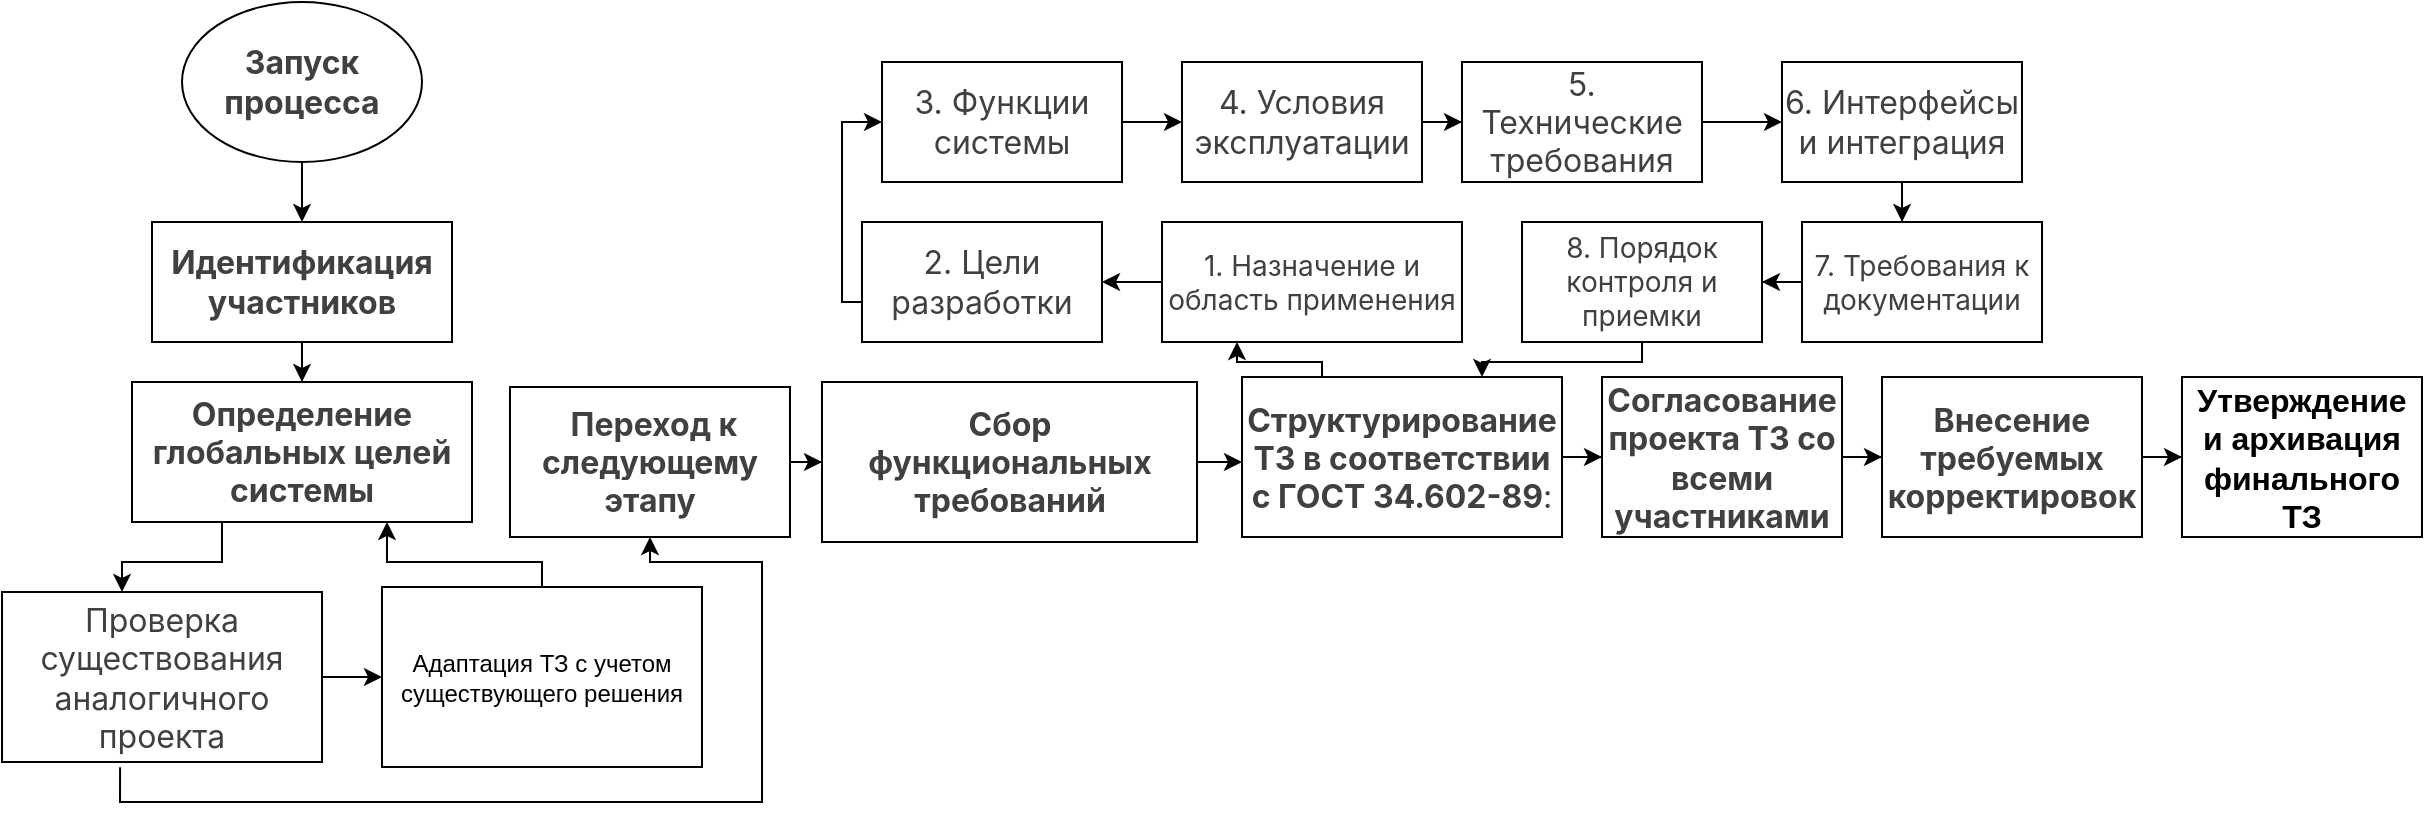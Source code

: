 <mxfile version="26.2.14">
  <diagram name="Page-1" id="wqV3Y6xkF1rhMXLYV5Ee">
    <mxGraphModel dx="1587" dy="751" grid="1" gridSize="10" guides="1" tooltips="1" connect="1" arrows="1" fold="1" page="1" pageScale="1" pageWidth="827" pageHeight="1169" math="0" shadow="0">
      <root>
        <mxCell id="0" />
        <mxCell id="1" parent="0" />
        <mxCell id="q3N5eMRcA1RkEn3lRo9f-4" value="" style="edgeStyle=orthogonalEdgeStyle;rounded=0;orthogonalLoop=1;jettySize=auto;html=1;" edge="1" parent="1" source="q3N5eMRcA1RkEn3lRo9f-1" target="q3N5eMRcA1RkEn3lRo9f-3">
          <mxGeometry relative="1" as="geometry" />
        </mxCell>
        <mxCell id="q3N5eMRcA1RkEn3lRo9f-1" value="&lt;strong style=&quot;color: rgb(64, 64, 64); font-family: DeepSeek-CJK-patch, Inter, system-ui, -apple-system, BlinkMacSystemFont, &amp;quot;Segoe UI&amp;quot;, Roboto, &amp;quot;Noto Sans&amp;quot;, Ubuntu, Cantarell, &amp;quot;Helvetica Neue&amp;quot;, Oxygen, &amp;quot;Open Sans&amp;quot;, sans-serif; font-size: 16.002px; text-align: left; background-color: rgb(255, 255, 255);&quot;&gt;Идентификация участников&lt;/strong&gt;" style="rounded=0;whiteSpace=wrap;html=1;" vertex="1" parent="1">
          <mxGeometry x="95" y="200" width="150" height="60" as="geometry" />
        </mxCell>
        <mxCell id="q3N5eMRcA1RkEn3lRo9f-69" style="edgeStyle=orthogonalEdgeStyle;rounded=0;orthogonalLoop=1;jettySize=auto;html=1;entryX=0.5;entryY=0;entryDx=0;entryDy=0;" edge="1" parent="1" source="q3N5eMRcA1RkEn3lRo9f-2" target="q3N5eMRcA1RkEn3lRo9f-1">
          <mxGeometry relative="1" as="geometry" />
        </mxCell>
        <mxCell id="q3N5eMRcA1RkEn3lRo9f-2" value="&lt;strong style=&quot;color: rgb(64, 64, 64); font-family: DeepSeek-CJK-patch, Inter, system-ui, -apple-system, BlinkMacSystemFont, &amp;quot;Segoe UI&amp;quot;, Roboto, &amp;quot;Noto Sans&amp;quot;, Ubuntu, Cantarell, &amp;quot;Helvetica Neue&amp;quot;, Oxygen, &amp;quot;Open Sans&amp;quot;, sans-serif; font-size: 16.002px; text-align: left; background-color: rgb(255, 255, 255);&quot;&gt;Запуск процесса&lt;/strong&gt;" style="ellipse;whiteSpace=wrap;html=1;" vertex="1" parent="1">
          <mxGeometry x="110" y="90" width="120" height="80" as="geometry" />
        </mxCell>
        <mxCell id="q3N5eMRcA1RkEn3lRo9f-26" value="" style="edgeStyle=orthogonalEdgeStyle;rounded=0;orthogonalLoop=1;jettySize=auto;html=1;" edge="1" parent="1" source="q3N5eMRcA1RkEn3lRo9f-3" target="q3N5eMRcA1RkEn3lRo9f-25">
          <mxGeometry relative="1" as="geometry">
            <Array as="points">
              <mxPoint x="130" y="370" />
              <mxPoint x="80" y="370" />
            </Array>
          </mxGeometry>
        </mxCell>
        <mxCell id="q3N5eMRcA1RkEn3lRo9f-3" value="&lt;strong style=&quot;color: rgb(64, 64, 64); font-family: DeepSeek-CJK-patch, Inter, system-ui, -apple-system, BlinkMacSystemFont, &amp;quot;Segoe UI&amp;quot;, Roboto, &amp;quot;Noto Sans&amp;quot;, Ubuntu, Cantarell, &amp;quot;Helvetica Neue&amp;quot;, Oxygen, &amp;quot;Open Sans&amp;quot;, sans-serif; font-size: 16.002px; text-align: left; background-color: rgb(255, 255, 255);&quot;&gt;Определение глобальных целей системы&lt;/strong&gt;" style="rounded=0;whiteSpace=wrap;html=1;" vertex="1" parent="1">
          <mxGeometry x="85" y="280" width="170" height="70" as="geometry" />
        </mxCell>
        <mxCell id="q3N5eMRcA1RkEn3lRo9f-36" style="edgeStyle=orthogonalEdgeStyle;rounded=0;orthogonalLoop=1;jettySize=auto;html=1;entryX=0;entryY=0.5;entryDx=0;entryDy=0;" edge="1" parent="1" source="q3N5eMRcA1RkEn3lRo9f-13" target="q3N5eMRcA1RkEn3lRo9f-17">
          <mxGeometry relative="1" as="geometry" />
        </mxCell>
        <mxCell id="q3N5eMRcA1RkEn3lRo9f-13" value="&lt;span style=&quot;color: rgb(64, 64, 64); font-family: DeepSeek-CJK-patch, Inter, system-ui, -apple-system, BlinkMacSystemFont, &amp;quot;Segoe UI&amp;quot;, Roboto, &amp;quot;Noto Sans&amp;quot;, Ubuntu, Cantarell, &amp;quot;Helvetica Neue&amp;quot;, Oxygen, &amp;quot;Open Sans&amp;quot;, sans-serif; font-size: 16.002px; text-align: left; background-color: rgb(255, 255, 255);&quot;&gt;&lt;b&gt;&amp;nbsp;Переход к следующему этапу&lt;/b&gt;&lt;/span&gt;" style="rounded=0;whiteSpace=wrap;html=1;" vertex="1" parent="1">
          <mxGeometry x="274" y="282.5" width="140" height="75" as="geometry" />
        </mxCell>
        <mxCell id="q3N5eMRcA1RkEn3lRo9f-38" value="" style="edgeStyle=orthogonalEdgeStyle;rounded=0;orthogonalLoop=1;jettySize=auto;html=1;" edge="1" parent="1" source="q3N5eMRcA1RkEn3lRo9f-17" target="q3N5eMRcA1RkEn3lRo9f-37">
          <mxGeometry relative="1" as="geometry">
            <Array as="points">
              <mxPoint x="670" y="313" />
              <mxPoint x="670" y="313" />
            </Array>
          </mxGeometry>
        </mxCell>
        <mxCell id="q3N5eMRcA1RkEn3lRo9f-17" value="&lt;strong style=&quot;color: rgb(64, 64, 64); font-family: DeepSeek-CJK-patch, Inter, system-ui, -apple-system, BlinkMacSystemFont, &amp;quot;Segoe UI&amp;quot;, Roboto, &amp;quot;Noto Sans&amp;quot;, Ubuntu, Cantarell, &amp;quot;Helvetica Neue&amp;quot;, Oxygen, &amp;quot;Open Sans&amp;quot;, sans-serif; font-size: 16.002px; text-align: left; background-color: rgb(255, 255, 255);&quot;&gt;Сбор функциональных требований&lt;/strong&gt;" style="whiteSpace=wrap;html=1;rounded=0;" vertex="1" parent="1">
          <mxGeometry x="430" y="280" width="187.5" height="80" as="geometry" />
        </mxCell>
        <mxCell id="q3N5eMRcA1RkEn3lRo9f-28" value="" style="edgeStyle=orthogonalEdgeStyle;rounded=0;orthogonalLoop=1;jettySize=auto;html=1;" edge="1" parent="1" source="q3N5eMRcA1RkEn3lRo9f-25" target="q3N5eMRcA1RkEn3lRo9f-27">
          <mxGeometry relative="1" as="geometry" />
        </mxCell>
        <mxCell id="q3N5eMRcA1RkEn3lRo9f-25" value="&lt;span style=&quot;color: rgb(64, 64, 64); font-family: DeepSeek-CJK-patch, Inter, system-ui, -apple-system, BlinkMacSystemFont, &amp;quot;Segoe UI&amp;quot;, Roboto, &amp;quot;Noto Sans&amp;quot;, Ubuntu, Cantarell, &amp;quot;Helvetica Neue&amp;quot;, Oxygen, &amp;quot;Open Sans&amp;quot;, sans-serif; font-size: 16.002px; text-align: left; background-color: rgb(255, 255, 255);&quot;&gt;Проверка существования аналогичного проекта&lt;/span&gt;" style="whiteSpace=wrap;html=1;rounded=0;" vertex="1" parent="1">
          <mxGeometry x="20" y="385" width="160" height="85" as="geometry" />
        </mxCell>
        <mxCell id="q3N5eMRcA1RkEn3lRo9f-30" style="edgeStyle=orthogonalEdgeStyle;rounded=0;orthogonalLoop=1;jettySize=auto;html=1;entryX=0.75;entryY=1;entryDx=0;entryDy=0;" edge="1" parent="1" source="q3N5eMRcA1RkEn3lRo9f-27" target="q3N5eMRcA1RkEn3lRo9f-3">
          <mxGeometry relative="1" as="geometry">
            <Array as="points">
              <mxPoint x="290" y="370" />
              <mxPoint x="213" y="370" />
            </Array>
          </mxGeometry>
        </mxCell>
        <mxCell id="q3N5eMRcA1RkEn3lRo9f-27" value="&lt;div style=&quot;&quot;&gt;Адаптация ТЗ с учетом существующего решения&lt;/div&gt;" style="whiteSpace=wrap;html=1;rounded=0;align=center;" vertex="1" parent="1">
          <mxGeometry x="210" y="382.5" width="160" height="90" as="geometry" />
        </mxCell>
        <mxCell id="q3N5eMRcA1RkEn3lRo9f-32" value="" style="endArrow=classic;html=1;rounded=0;entryX=0.5;entryY=1;entryDx=0;entryDy=0;exitX=0.369;exitY=1.031;exitDx=0;exitDy=0;exitPerimeter=0;" edge="1" parent="1" source="q3N5eMRcA1RkEn3lRo9f-25" target="q3N5eMRcA1RkEn3lRo9f-13">
          <mxGeometry width="50" height="50" relative="1" as="geometry">
            <mxPoint x="80" y="490" as="sourcePoint" />
            <mxPoint x="470" y="460" as="targetPoint" />
            <Array as="points">
              <mxPoint x="79" y="490" />
              <mxPoint x="400" y="490" />
              <mxPoint x="400" y="370" />
              <mxPoint x="344" y="370" />
            </Array>
          </mxGeometry>
        </mxCell>
        <mxCell id="q3N5eMRcA1RkEn3lRo9f-59" style="edgeStyle=orthogonalEdgeStyle;rounded=0;orthogonalLoop=1;jettySize=auto;html=1;exitX=0.25;exitY=0;exitDx=0;exitDy=0;entryX=0.25;entryY=1;entryDx=0;entryDy=0;" edge="1" parent="1" source="q3N5eMRcA1RkEn3lRo9f-37" target="q3N5eMRcA1RkEn3lRo9f-39">
          <mxGeometry relative="1" as="geometry">
            <Array as="points">
              <mxPoint x="680" y="270" />
              <mxPoint x="637" y="270" />
            </Array>
          </mxGeometry>
        </mxCell>
        <mxCell id="q3N5eMRcA1RkEn3lRo9f-63" value="" style="edgeStyle=orthogonalEdgeStyle;rounded=0;orthogonalLoop=1;jettySize=auto;html=1;" edge="1" parent="1" source="q3N5eMRcA1RkEn3lRo9f-37" target="q3N5eMRcA1RkEn3lRo9f-62">
          <mxGeometry relative="1" as="geometry" />
        </mxCell>
        <mxCell id="q3N5eMRcA1RkEn3lRo9f-37" value="&lt;strong style=&quot;color: rgb(64, 64, 64); font-family: DeepSeek-CJK-patch, Inter, system-ui, -apple-system, BlinkMacSystemFont, &amp;quot;Segoe UI&amp;quot;, Roboto, &amp;quot;Noto Sans&amp;quot;, Ubuntu, Cantarell, &amp;quot;Helvetica Neue&amp;quot;, Oxygen, &amp;quot;Open Sans&amp;quot;, sans-serif; font-size: 16.002px; text-align: left; background-color: rgb(255, 255, 255);&quot;&gt;Структурирование ТЗ в соответствии с ГОСТ 34.602-89&lt;/strong&gt;&lt;span style=&quot;color: rgb(64, 64, 64); font-family: DeepSeek-CJK-patch, Inter, system-ui, -apple-system, BlinkMacSystemFont, &amp;quot;Segoe UI&amp;quot;, Roboto, &amp;quot;Noto Sans&amp;quot;, Ubuntu, Cantarell, &amp;quot;Helvetica Neue&amp;quot;, Oxygen, &amp;quot;Open Sans&amp;quot;, sans-serif; font-size: 16.002px; text-align: left; background-color: rgb(255, 255, 255);&quot;&gt;:&lt;/span&gt;" style="whiteSpace=wrap;html=1;rounded=0;" vertex="1" parent="1">
          <mxGeometry x="640" y="277.5" width="160" height="80" as="geometry" />
        </mxCell>
        <mxCell id="q3N5eMRcA1RkEn3lRo9f-41" style="edgeStyle=orthogonalEdgeStyle;rounded=0;orthogonalLoop=1;jettySize=auto;html=1;entryX=1;entryY=0.5;entryDx=0;entryDy=0;" edge="1" parent="1" source="q3N5eMRcA1RkEn3lRo9f-39" target="q3N5eMRcA1RkEn3lRo9f-40">
          <mxGeometry relative="1" as="geometry" />
        </mxCell>
        <mxCell id="q3N5eMRcA1RkEn3lRo9f-39" value="&lt;span style=&quot;color: rgb(64, 64, 64); font-family: DeepSeek-CJK-patch, Inter, system-ui, -apple-system, BlinkMacSystemFont, &amp;quot;Segoe UI&amp;quot;, Roboto, &amp;quot;Noto Sans&amp;quot;, Ubuntu, Cantarell, &amp;quot;Helvetica Neue&amp;quot;, Oxygen, &amp;quot;Open Sans&amp;quot;, sans-serif; text-align: left; background-color: rgb(255, 255, 255);&quot;&gt;&lt;font style=&quot;font-size: 14px;&quot;&gt;1. Назначение и область применения&lt;/font&gt;&lt;/span&gt;" style="rounded=0;whiteSpace=wrap;html=1;" vertex="1" parent="1">
          <mxGeometry x="600" y="200" width="150" height="60" as="geometry" />
        </mxCell>
        <mxCell id="q3N5eMRcA1RkEn3lRo9f-56" style="edgeStyle=orthogonalEdgeStyle;rounded=0;orthogonalLoop=1;jettySize=auto;html=1;entryX=0;entryY=0.5;entryDx=0;entryDy=0;" edge="1" parent="1" source="q3N5eMRcA1RkEn3lRo9f-40" target="q3N5eMRcA1RkEn3lRo9f-42">
          <mxGeometry relative="1" as="geometry">
            <mxPoint x="380" y="160" as="targetPoint" />
            <Array as="points">
              <mxPoint x="440" y="240" />
              <mxPoint x="440" y="150" />
            </Array>
          </mxGeometry>
        </mxCell>
        <mxCell id="q3N5eMRcA1RkEn3lRo9f-40" value="&lt;span style=&quot;color: rgb(64, 64, 64); font-family: DeepSeek-CJK-patch, Inter, system-ui, -apple-system, BlinkMacSystemFont, &amp;quot;Segoe UI&amp;quot;, Roboto, &amp;quot;Noto Sans&amp;quot;, Ubuntu, Cantarell, &amp;quot;Helvetica Neue&amp;quot;, Oxygen, &amp;quot;Open Sans&amp;quot;, sans-serif; font-size: 16.002px; text-align: left; background-color: rgb(255, 255, 255);&quot;&gt;2. Цели разработки&lt;/span&gt;" style="rounded=0;whiteSpace=wrap;html=1;" vertex="1" parent="1">
          <mxGeometry x="450" y="200" width="120" height="60" as="geometry" />
        </mxCell>
        <mxCell id="q3N5eMRcA1RkEn3lRo9f-55" style="edgeStyle=orthogonalEdgeStyle;rounded=0;orthogonalLoop=1;jettySize=auto;html=1;entryX=0;entryY=0.5;entryDx=0;entryDy=0;" edge="1" parent="1" source="q3N5eMRcA1RkEn3lRo9f-42" target="q3N5eMRcA1RkEn3lRo9f-44">
          <mxGeometry relative="1" as="geometry" />
        </mxCell>
        <mxCell id="q3N5eMRcA1RkEn3lRo9f-42" value="&lt;span style=&quot;color: rgb(64, 64, 64); font-family: DeepSeek-CJK-patch, Inter, system-ui, -apple-system, BlinkMacSystemFont, &amp;quot;Segoe UI&amp;quot;, Roboto, &amp;quot;Noto Sans&amp;quot;, Ubuntu, Cantarell, &amp;quot;Helvetica Neue&amp;quot;, Oxygen, &amp;quot;Open Sans&amp;quot;, sans-serif; font-size: 16.002px; text-align: left; background-color: rgb(255, 255, 255);&quot;&gt;3. Функции системы&lt;/span&gt;" style="whiteSpace=wrap;html=1;rounded=0;" vertex="1" parent="1">
          <mxGeometry x="460" y="120" width="120" height="60" as="geometry" />
        </mxCell>
        <mxCell id="q3N5eMRcA1RkEn3lRo9f-47" value="" style="edgeStyle=orthogonalEdgeStyle;rounded=0;orthogonalLoop=1;jettySize=auto;html=1;" edge="1" parent="1" source="q3N5eMRcA1RkEn3lRo9f-44" target="q3N5eMRcA1RkEn3lRo9f-46">
          <mxGeometry relative="1" as="geometry" />
        </mxCell>
        <mxCell id="q3N5eMRcA1RkEn3lRo9f-44" value="&lt;span style=&quot;color: rgb(64, 64, 64); font-family: DeepSeek-CJK-patch, Inter, system-ui, -apple-system, BlinkMacSystemFont, &amp;quot;Segoe UI&amp;quot;, Roboto, &amp;quot;Noto Sans&amp;quot;, Ubuntu, Cantarell, &amp;quot;Helvetica Neue&amp;quot;, Oxygen, &amp;quot;Open Sans&amp;quot;, sans-serif; font-size: 16.002px; text-align: left; background-color: rgb(255, 255, 255);&quot;&gt;4. Условия эксплуатации&lt;/span&gt;" style="whiteSpace=wrap;html=1;rounded=0;" vertex="1" parent="1">
          <mxGeometry x="610" y="120" width="120" height="60" as="geometry" />
        </mxCell>
        <mxCell id="q3N5eMRcA1RkEn3lRo9f-49" value="" style="edgeStyle=orthogonalEdgeStyle;rounded=0;orthogonalLoop=1;jettySize=auto;html=1;" edge="1" parent="1" source="q3N5eMRcA1RkEn3lRo9f-46" target="q3N5eMRcA1RkEn3lRo9f-48">
          <mxGeometry relative="1" as="geometry" />
        </mxCell>
        <mxCell id="q3N5eMRcA1RkEn3lRo9f-46" value="&lt;span style=&quot;color: rgb(64, 64, 64); font-family: DeepSeek-CJK-patch, Inter, system-ui, -apple-system, BlinkMacSystemFont, &amp;quot;Segoe UI&amp;quot;, Roboto, &amp;quot;Noto Sans&amp;quot;, Ubuntu, Cantarell, &amp;quot;Helvetica Neue&amp;quot;, Oxygen, &amp;quot;Open Sans&amp;quot;, sans-serif; font-size: 16.002px; text-align: left; background-color: rgb(255, 255, 255);&quot;&gt;5. Технические требования&lt;/span&gt;" style="whiteSpace=wrap;html=1;rounded=0;" vertex="1" parent="1">
          <mxGeometry x="750" y="120" width="120" height="60" as="geometry" />
        </mxCell>
        <mxCell id="q3N5eMRcA1RkEn3lRo9f-48" value="&lt;span style=&quot;color: rgb(64, 64, 64); font-family: DeepSeek-CJK-patch, Inter, system-ui, -apple-system, BlinkMacSystemFont, &amp;quot;Segoe UI&amp;quot;, Roboto, &amp;quot;Noto Sans&amp;quot;, Ubuntu, Cantarell, &amp;quot;Helvetica Neue&amp;quot;, Oxygen, &amp;quot;Open Sans&amp;quot;, sans-serif; font-size: 16.002px; text-align: left; background-color: rgb(255, 255, 255);&quot;&gt;6. Интерфейсы и интеграция&lt;/span&gt;" style="whiteSpace=wrap;html=1;rounded=0;" vertex="1" parent="1">
          <mxGeometry x="910" y="120" width="120" height="60" as="geometry" />
        </mxCell>
        <mxCell id="q3N5eMRcA1RkEn3lRo9f-61" value="" style="edgeStyle=orthogonalEdgeStyle;rounded=0;orthogonalLoop=1;jettySize=auto;html=1;" edge="1" parent="1" source="q3N5eMRcA1RkEn3lRo9f-50" target="q3N5eMRcA1RkEn3lRo9f-52">
          <mxGeometry relative="1" as="geometry" />
        </mxCell>
        <mxCell id="q3N5eMRcA1RkEn3lRo9f-50" value="&lt;span style=&quot;color: rgb(64, 64, 64); font-family: DeepSeek-CJK-patch, Inter, system-ui, -apple-system, BlinkMacSystemFont, &amp;quot;Segoe UI&amp;quot;, Roboto, &amp;quot;Noto Sans&amp;quot;, Ubuntu, Cantarell, &amp;quot;Helvetica Neue&amp;quot;, Oxygen, &amp;quot;Open Sans&amp;quot;, sans-serif; text-align: left; background-color: rgb(255, 255, 255);&quot;&gt;&lt;font style=&quot;font-size: 14px;&quot;&gt;7. Требования к документации&lt;/font&gt;&lt;/span&gt;" style="whiteSpace=wrap;html=1;rounded=0;" vertex="1" parent="1">
          <mxGeometry x="920" y="200" width="120" height="60" as="geometry" />
        </mxCell>
        <mxCell id="q3N5eMRcA1RkEn3lRo9f-66" style="edgeStyle=orthogonalEdgeStyle;rounded=0;orthogonalLoop=1;jettySize=auto;html=1;entryX=0.5;entryY=0;entryDx=0;entryDy=0;" edge="1" parent="1">
          <mxGeometry relative="1" as="geometry">
            <mxPoint x="880" y="260" as="sourcePoint" />
            <mxPoint x="760" y="277.5" as="targetPoint" />
            <Array as="points">
              <mxPoint x="840" y="260" />
              <mxPoint x="840" y="270" />
              <mxPoint x="760" y="270" />
            </Array>
          </mxGeometry>
        </mxCell>
        <mxCell id="q3N5eMRcA1RkEn3lRo9f-52" value="&lt;span style=&quot;color: rgb(64, 64, 64); font-family: DeepSeek-CJK-patch, Inter, system-ui, -apple-system, BlinkMacSystemFont, &amp;quot;Segoe UI&amp;quot;, Roboto, &amp;quot;Noto Sans&amp;quot;, Ubuntu, Cantarell, &amp;quot;Helvetica Neue&amp;quot;, Oxygen, &amp;quot;Open Sans&amp;quot;, sans-serif; text-align: left; background-color: rgb(255, 255, 255);&quot;&gt;&lt;font style=&quot;font-size: 14px;&quot;&gt;8. Порядок контроля и приемки&lt;/font&gt;&lt;/span&gt;" style="whiteSpace=wrap;html=1;rounded=0;" vertex="1" parent="1">
          <mxGeometry x="780" y="200" width="120" height="60" as="geometry" />
        </mxCell>
        <mxCell id="q3N5eMRcA1RkEn3lRo9f-65" value="" style="edgeStyle=orthogonalEdgeStyle;rounded=0;orthogonalLoop=1;jettySize=auto;html=1;" edge="1" parent="1" source="q3N5eMRcA1RkEn3lRo9f-62" target="q3N5eMRcA1RkEn3lRo9f-64">
          <mxGeometry relative="1" as="geometry" />
        </mxCell>
        <mxCell id="q3N5eMRcA1RkEn3lRo9f-62" value="&lt;strong style=&quot;color: rgb(64, 64, 64); font-family: DeepSeek-CJK-patch, Inter, system-ui, -apple-system, BlinkMacSystemFont, &amp;quot;Segoe UI&amp;quot;, Roboto, &amp;quot;Noto Sans&amp;quot;, Ubuntu, Cantarell, &amp;quot;Helvetica Neue&amp;quot;, Oxygen, &amp;quot;Open Sans&amp;quot;, sans-serif; font-size: 16.002px; text-align: left; background-color: rgb(255, 255, 255);&quot;&gt;Согласование проекта ТЗ со всеми участниками&lt;/strong&gt;" style="whiteSpace=wrap;html=1;rounded=0;" vertex="1" parent="1">
          <mxGeometry x="820" y="277.5" width="120" height="80" as="geometry" />
        </mxCell>
        <mxCell id="q3N5eMRcA1RkEn3lRo9f-68" value="" style="edgeStyle=orthogonalEdgeStyle;rounded=0;orthogonalLoop=1;jettySize=auto;html=1;" edge="1" parent="1" source="q3N5eMRcA1RkEn3lRo9f-64" target="q3N5eMRcA1RkEn3lRo9f-67">
          <mxGeometry relative="1" as="geometry" />
        </mxCell>
        <mxCell id="q3N5eMRcA1RkEn3lRo9f-64" value="&lt;strong style=&quot;color: rgb(64, 64, 64); font-family: DeepSeek-CJK-patch, Inter, system-ui, -apple-system, BlinkMacSystemFont, &amp;quot;Segoe UI&amp;quot;, Roboto, &amp;quot;Noto Sans&amp;quot;, Ubuntu, Cantarell, &amp;quot;Helvetica Neue&amp;quot;, Oxygen, &amp;quot;Open Sans&amp;quot;, sans-serif; font-size: 16.002px; text-align: left; background-color: rgb(255, 255, 255);&quot;&gt;Внесение требуемых корректировок&lt;/strong&gt;" style="whiteSpace=wrap;html=1;rounded=0;" vertex="1" parent="1">
          <mxGeometry x="960" y="277.5" width="130" height="80" as="geometry" />
        </mxCell>
        <mxCell id="q3N5eMRcA1RkEn3lRo9f-67" value="&lt;b&gt;&lt;font style=&quot;font-size: 16px;&quot;&gt;Утверждение и архивация финального ТЗ&lt;/font&gt;&lt;/b&gt;" style="whiteSpace=wrap;html=1;rounded=0;" vertex="1" parent="1">
          <mxGeometry x="1110" y="277.5" width="120" height="80" as="geometry" />
        </mxCell>
        <mxCell id="q3N5eMRcA1RkEn3lRo9f-70" style="edgeStyle=orthogonalEdgeStyle;rounded=0;orthogonalLoop=1;jettySize=auto;html=1;entryX=0.417;entryY=0;entryDx=0;entryDy=0;entryPerimeter=0;" edge="1" parent="1" source="q3N5eMRcA1RkEn3lRo9f-48" target="q3N5eMRcA1RkEn3lRo9f-50">
          <mxGeometry relative="1" as="geometry" />
        </mxCell>
      </root>
    </mxGraphModel>
  </diagram>
</mxfile>
